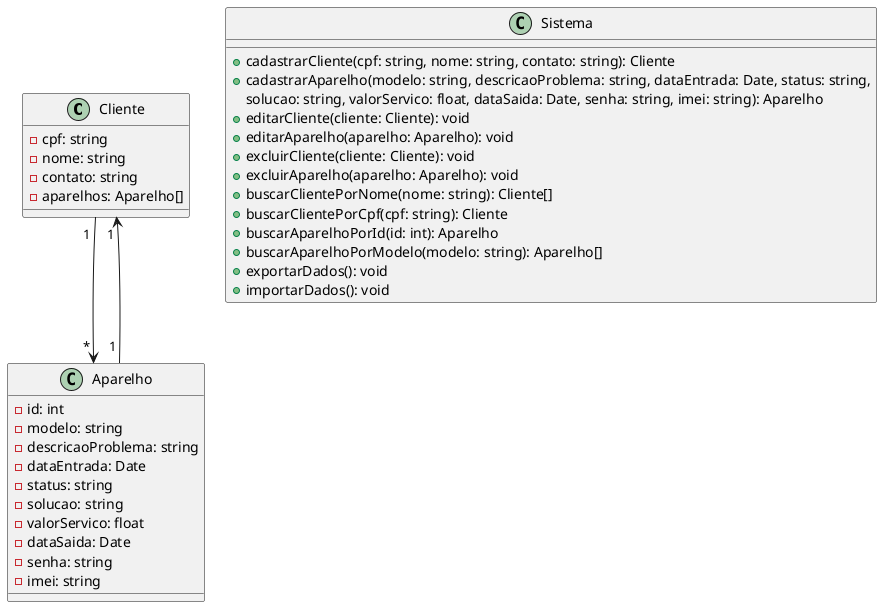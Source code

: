 @startuml

class Cliente {
    - cpf: string
    - nome: string
    - contato: string
    - aparelhos: Aparelho[]
}

class Aparelho {
    - id: int
    - modelo: string
    - descricaoProblema: string
    - dataEntrada: Date
    - status: string
    - solucao: string
    - valorServico: float
    - dataSaida: Date
    - senha: string
    - imei: string
}

Cliente " 1 " --> " * " Aparelho
Aparelho " 1 " --> " 1 " Cliente

class Sistema {
    + cadastrarCliente(cpf: string, nome: string, contato: string): Cliente
    + cadastrarAparelho(modelo: string, descricaoProblema: string, dataEntrada: Date, status: string,
     solucao: string, valorServico: float, dataSaida: Date, senha: string, imei: string): Aparelho
    + editarCliente(cliente: Cliente): void
    + editarAparelho(aparelho: Aparelho): void
    + excluirCliente(cliente: Cliente): void
    + excluirAparelho(aparelho: Aparelho): void
    + buscarClientePorNome(nome: string): Cliente[]
    + buscarClientePorCpf(cpf: string): Cliente
    + buscarAparelhoPorId(id: int): Aparelho
    + buscarAparelhoPorModelo(modelo: string): Aparelho[]
    + exportarDados(): void
    + importarDados(): void
}

@enduml
